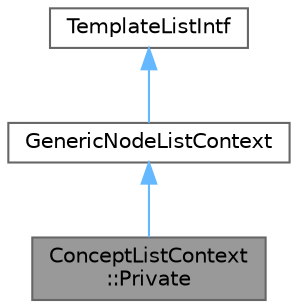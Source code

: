 digraph "ConceptListContext::Private"
{
 // INTERACTIVE_SVG=YES
 // LATEX_PDF_SIZE
  bgcolor="transparent";
  edge [fontname=Helvetica,fontsize=10,labelfontname=Helvetica,labelfontsize=10];
  node [fontname=Helvetica,fontsize=10,shape=box,height=0.2,width=0.4];
  Node1 [id="Node000001",label="ConceptListContext\l::Private",height=0.2,width=0.4,color="gray40", fillcolor="grey60", style="filled", fontcolor="black",tooltip=" "];
  Node2 -> Node1 [id="edge1_Node000001_Node000002",dir="back",color="steelblue1",style="solid",tooltip=" "];
  Node2 [id="Node000002",label="GenericNodeListContext",height=0.2,width=0.4,color="gray40", fillcolor="white", style="filled",URL="$d6/dcb/class_generic_node_list_context.html",tooltip="standard template list implementation"];
  Node3 -> Node2 [id="edge2_Node000002_Node000003",dir="back",color="steelblue1",style="solid",tooltip=" "];
  Node3 [id="Node000003",label="TemplateListIntf",height=0.2,width=0.4,color="gray40", fillcolor="white", style="filled",URL="$d6/d88/class_template_list_intf.html",tooltip="Abstract read-only interface for a context value of type list."];
}
